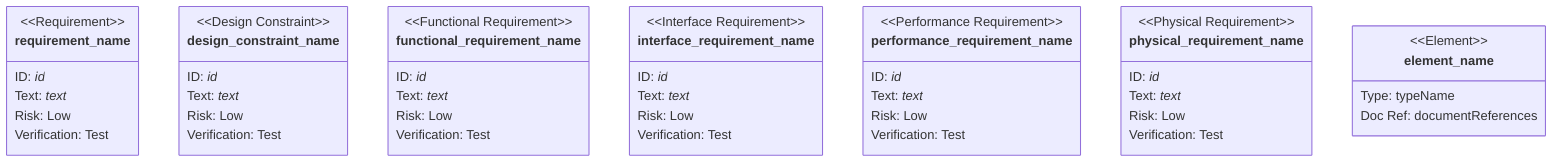 requirementDiagram
    requirement requirement_name {
        id: _id_
        text: _text_
        risk: low
        verifymethod: test
    }

    element element_name {
        type: typeName
        docref: documentReferences
    }

    designConstraint design_constraint_name {
        id: _id_
        text: _text_
        risk: low
        verifymethod: test
    }

    functionalRequirement functional_requirement_name {
        id: _id_
        text: _text_
        risk: low
        verifymethod: test
    }

    interfaceRequirement interface_requirement_name {
        id: _id_
        text: _text_
        risk: low
        verifymethod: test
    }

    performanceRequirement performance_requirement_name {
        id: _id_
        text: _text_
        risk: low
        verifymethod: test
    }

    physicalRequirement physical_requirement_name {
        id: _id_
        text: _text_
        risk: low
        verifymethod: test
    }